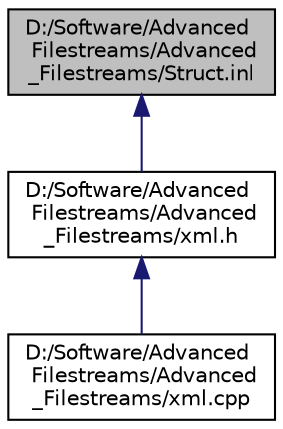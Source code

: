 digraph "D:/Software/Advanced Filestreams/Advanced_Filestreams/Struct.inl"
{
 // INTERACTIVE_SVG=YES
  edge [fontname="Helvetica",fontsize="10",labelfontname="Helvetica",labelfontsize="10"];
  node [fontname="Helvetica",fontsize="10",shape=record];
  Node1 [label="D:/Software/Advanced\l Filestreams/Advanced\l_Filestreams/Struct.inl",height=0.2,width=0.4,color="black", fillcolor="grey75", style="filled", fontcolor="black"];
  Node1 -> Node2 [dir="back",color="midnightblue",fontsize="10",style="solid",fontname="Helvetica"];
  Node2 [label="D:/Software/Advanced\l Filestreams/Advanced\l_Filestreams/xml.h",height=0.2,width=0.4,color="black", fillcolor="white", style="filled",URL="$xml_8h.html"];
  Node2 -> Node3 [dir="back",color="midnightblue",fontsize="10",style="solid",fontname="Helvetica"];
  Node3 [label="D:/Software/Advanced\l Filestreams/Advanced\l_Filestreams/xml.cpp",height=0.2,width=0.4,color="black", fillcolor="white", style="filled",URL="$xml_8cpp.html"];
}
